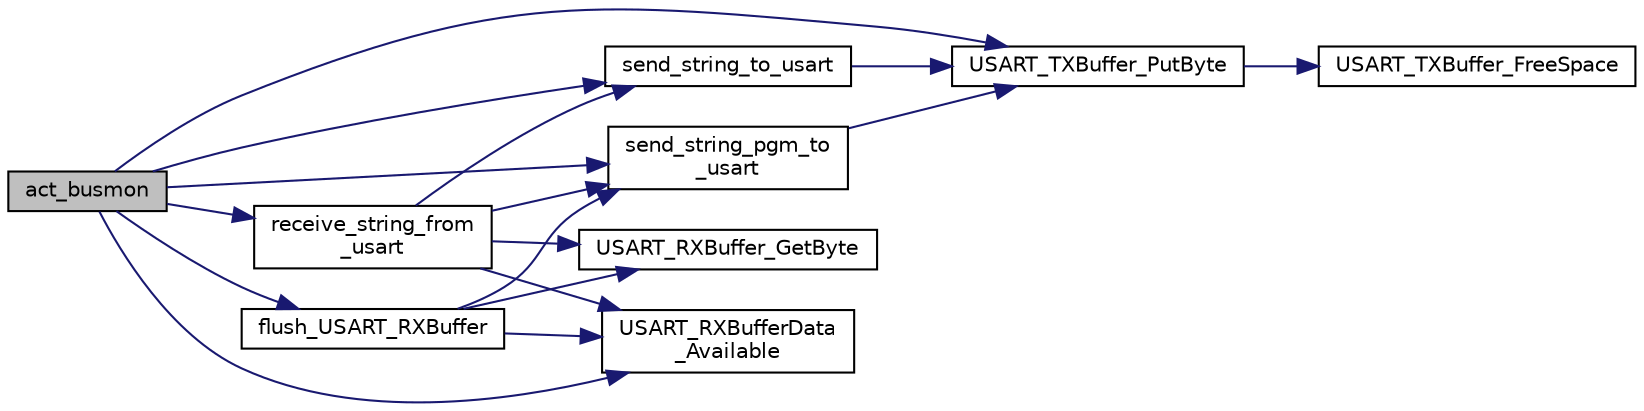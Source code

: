 digraph "act_busmon"
{
  edge [fontname="Helvetica",fontsize="10",labelfontname="Helvetica",labelfontsize="10"];
  node [fontname="Helvetica",fontsize="10",shape=record];
  rankdir="LR";
  Node0 [label="act_busmon",height=0.2,width=0.4,color="black", fillcolor="grey75", style="filled", fontcolor="black"];
  Node0 -> Node1 [color="midnightblue",fontsize="10",style="solid",fontname="Helvetica"];
  Node1 [label="flush_USART_RXBuffer",height=0.2,width=0.4,color="black", fillcolor="white", style="filled",URL="$_u_a_r_t_8c.html#a6c34e7e2146aab25f22bf042eae221ac",tooltip="This Method flushs the RX Buffer. "];
  Node1 -> Node2 [color="midnightblue",fontsize="10",style="solid",fontname="Helvetica"];
  Node2 [label="send_string_pgm_to\l_usart",height=0.2,width=0.4,color="black", fillcolor="white", style="filled",URL="$_u_a_r_t_8c.html#ad7bb1da26c447116e627aef512f5fc84",tooltip="This Method uses the Program Space for e.g. Debug Strings and sends them to the given USART..."];
  Node2 -> Node3 [color="midnightblue",fontsize="10",style="solid",fontname="Helvetica"];
  Node3 [label="USART_TXBuffer_PutByte",height=0.2,width=0.4,color="black", fillcolor="white", style="filled",URL="$usart__driver_8c.html#ac6a0c12350c501c1b8189aca778f5129",tooltip="Put data (5-8 bit character). "];
  Node3 -> Node4 [color="midnightblue",fontsize="10",style="solid",fontname="Helvetica"];
  Node4 [label="USART_TXBuffer_FreeSpace",height=0.2,width=0.4,color="black", fillcolor="white", style="filled",URL="$usart__driver_8c.html#aecbd49900666abf476cf5cce10fb372a",tooltip="Test if there is data in the transmitter software buffer. "];
  Node1 -> Node5 [color="midnightblue",fontsize="10",style="solid",fontname="Helvetica"];
  Node5 [label="USART_RXBufferData\l_Available",height=0.2,width=0.4,color="black", fillcolor="white", style="filled",URL="$usart__driver_8c.html#ac65d5461255def6cd49b05a88d5aa411",tooltip="Test if there is data in the receive software buffer. "];
  Node1 -> Node6 [color="midnightblue",fontsize="10",style="solid",fontname="Helvetica"];
  Node6 [label="USART_RXBuffer_GetByte",height=0.2,width=0.4,color="black", fillcolor="white", style="filled",URL="$usart__driver_8c.html#a36cca099e37ec451e52efebe4c60180e",tooltip="Get received data (5-8 bit character). "];
  Node0 -> Node7 [color="midnightblue",fontsize="10",style="solid",fontname="Helvetica"];
  Node7 [label="receive_string_from\l_usart",height=0.2,width=0.4,color="black", fillcolor="white", style="filled",URL="$_u_a_r_t_8c.html#abae42fc5d4a757188ac79c5d6ecf34be",tooltip="This Method reads out the data of the RingBuffer and returns a string. "];
  Node7 -> Node2 [color="midnightblue",fontsize="10",style="solid",fontname="Helvetica"];
  Node7 -> Node5 [color="midnightblue",fontsize="10",style="solid",fontname="Helvetica"];
  Node7 -> Node6 [color="midnightblue",fontsize="10",style="solid",fontname="Helvetica"];
  Node7 -> Node8 [color="midnightblue",fontsize="10",style="solid",fontname="Helvetica"];
  Node8 [label="send_string_to_usart",height=0.2,width=0.4,color="black", fillcolor="white", style="filled",URL="$_u_a_r_t_8c.html#a190114969cf3d32ab5e83509d7ab1569",tooltip="This Method sends Strings to the given USART. "];
  Node8 -> Node3 [color="midnightblue",fontsize="10",style="solid",fontname="Helvetica"];
  Node0 -> Node2 [color="midnightblue",fontsize="10",style="solid",fontname="Helvetica"];
  Node0 -> Node8 [color="midnightblue",fontsize="10",style="solid",fontname="Helvetica"];
  Node0 -> Node5 [color="midnightblue",fontsize="10",style="solid",fontname="Helvetica"];
  Node0 -> Node3 [color="midnightblue",fontsize="10",style="solid",fontname="Helvetica"];
}
